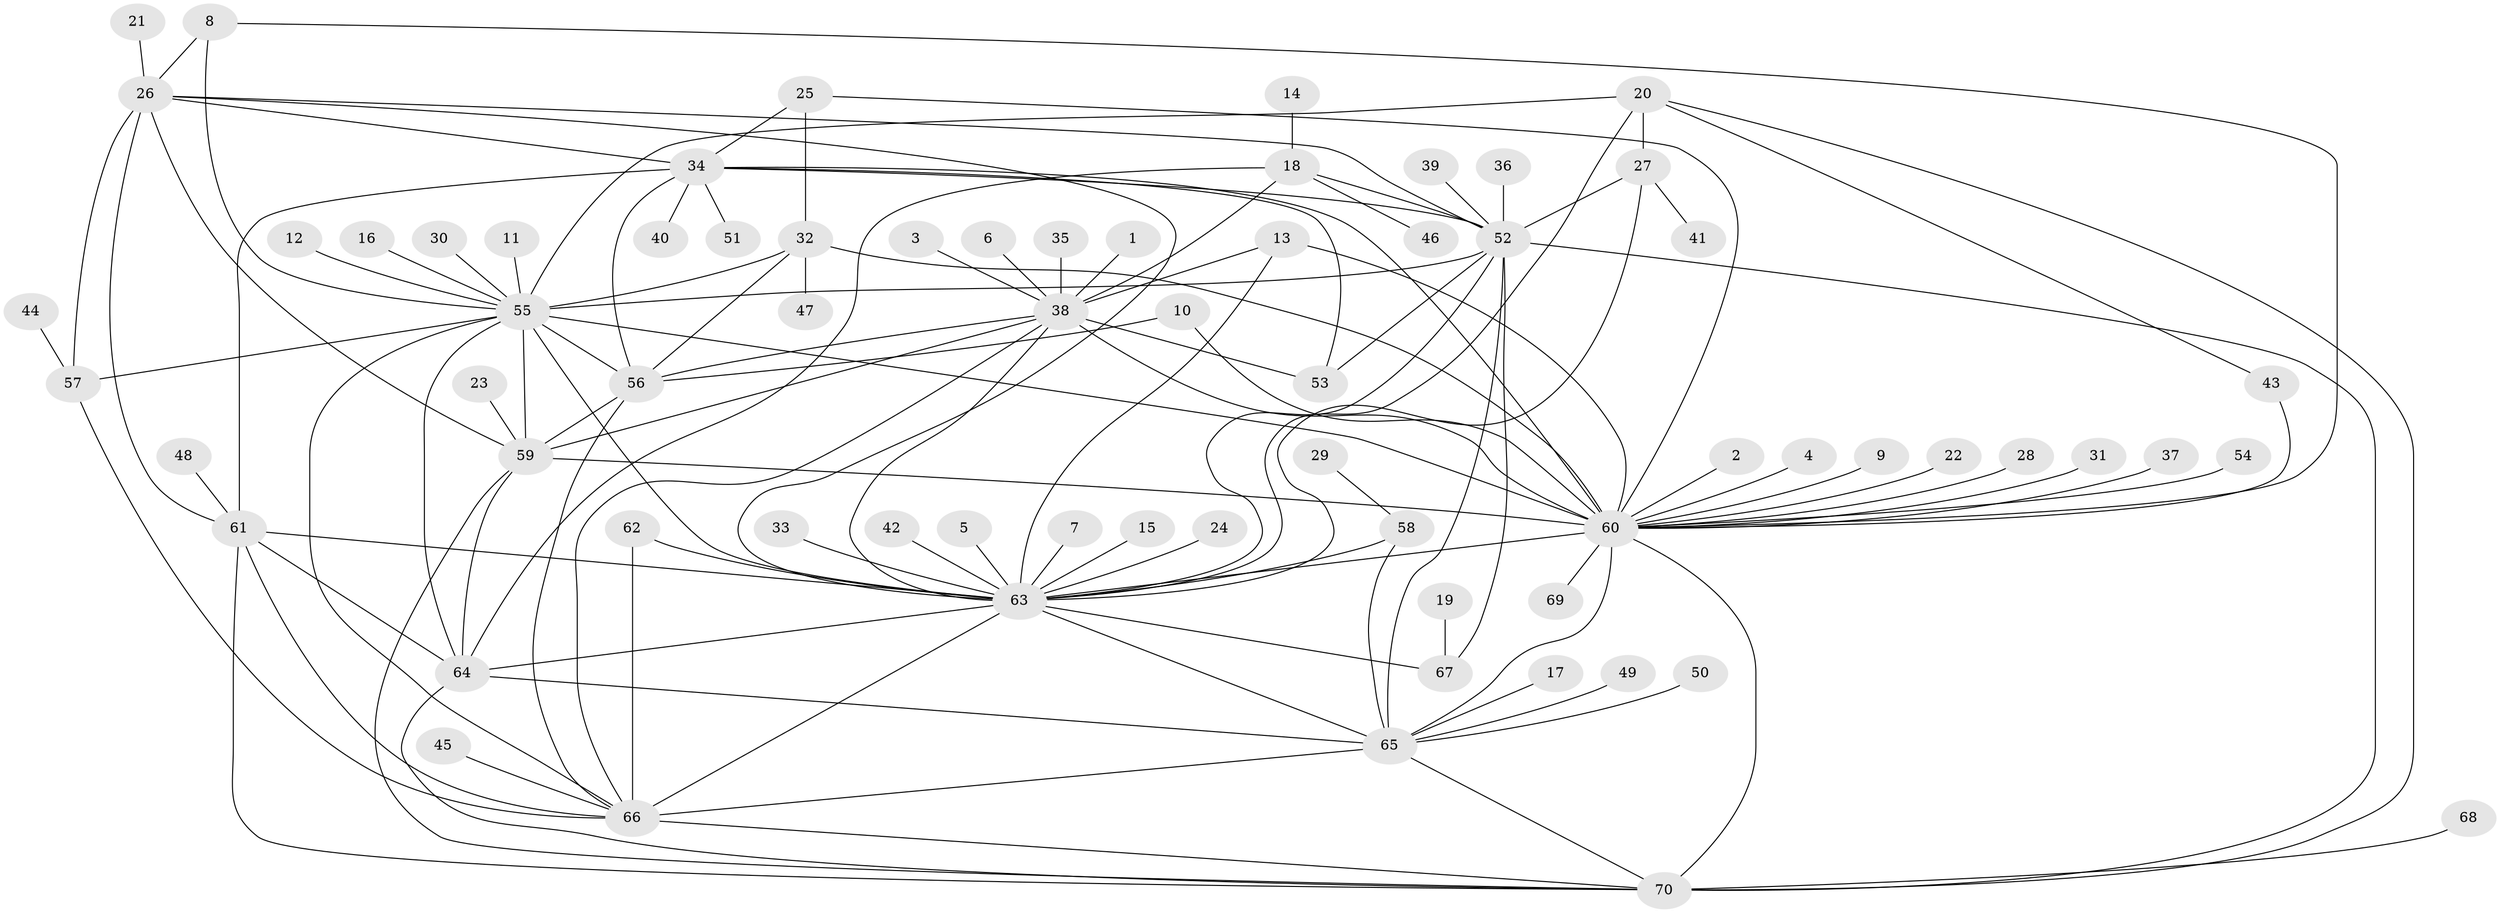 // original degree distribution, {28: 0.0072992700729927005, 11: 0.021897810218978103, 1: 0.45255474452554745, 2: 0.19708029197080293, 17: 0.0072992700729927005, 8: 0.014598540145985401, 4: 0.06569343065693431, 5: 0.072992700729927, 15: 0.0072992700729927005, 16: 0.0072992700729927005, 6: 0.029197080291970802, 12: 0.0072992700729927005, 9: 0.014598540145985401, 3: 0.0948905109489051}
// Generated by graph-tools (version 1.1) at 2025/49/03/09/25 03:49:47]
// undirected, 70 vertices, 123 edges
graph export_dot {
graph [start="1"]
  node [color=gray90,style=filled];
  1;
  2;
  3;
  4;
  5;
  6;
  7;
  8;
  9;
  10;
  11;
  12;
  13;
  14;
  15;
  16;
  17;
  18;
  19;
  20;
  21;
  22;
  23;
  24;
  25;
  26;
  27;
  28;
  29;
  30;
  31;
  32;
  33;
  34;
  35;
  36;
  37;
  38;
  39;
  40;
  41;
  42;
  43;
  44;
  45;
  46;
  47;
  48;
  49;
  50;
  51;
  52;
  53;
  54;
  55;
  56;
  57;
  58;
  59;
  60;
  61;
  62;
  63;
  64;
  65;
  66;
  67;
  68;
  69;
  70;
  1 -- 38 [weight=1.0];
  2 -- 60 [weight=1.0];
  3 -- 38 [weight=1.0];
  4 -- 60 [weight=1.0];
  5 -- 63 [weight=1.0];
  6 -- 38 [weight=1.0];
  7 -- 63 [weight=1.0];
  8 -- 26 [weight=1.0];
  8 -- 55 [weight=1.0];
  8 -- 60 [weight=1.0];
  9 -- 60 [weight=1.0];
  10 -- 56 [weight=1.0];
  10 -- 60 [weight=1.0];
  11 -- 55 [weight=1.0];
  12 -- 55 [weight=1.0];
  13 -- 38 [weight=1.0];
  13 -- 60 [weight=1.0];
  13 -- 63 [weight=1.0];
  14 -- 18 [weight=1.0];
  15 -- 63 [weight=1.0];
  16 -- 55 [weight=1.0];
  17 -- 65 [weight=1.0];
  18 -- 38 [weight=1.0];
  18 -- 46 [weight=1.0];
  18 -- 52 [weight=1.0];
  18 -- 64 [weight=1.0];
  19 -- 67 [weight=1.0];
  20 -- 27 [weight=2.0];
  20 -- 43 [weight=1.0];
  20 -- 55 [weight=1.0];
  20 -- 63 [weight=1.0];
  20 -- 70 [weight=1.0];
  21 -- 26 [weight=1.0];
  22 -- 60 [weight=1.0];
  23 -- 59 [weight=1.0];
  24 -- 63 [weight=1.0];
  25 -- 32 [weight=1.0];
  25 -- 34 [weight=1.0];
  25 -- 60 [weight=1.0];
  26 -- 34 [weight=1.0];
  26 -- 52 [weight=1.0];
  26 -- 57 [weight=1.0];
  26 -- 59 [weight=1.0];
  26 -- 61 [weight=1.0];
  26 -- 63 [weight=1.0];
  27 -- 41 [weight=1.0];
  27 -- 52 [weight=1.0];
  27 -- 63 [weight=1.0];
  28 -- 60 [weight=1.0];
  29 -- 58 [weight=1.0];
  30 -- 55 [weight=1.0];
  31 -- 60 [weight=1.0];
  32 -- 47 [weight=1.0];
  32 -- 55 [weight=1.0];
  32 -- 56 [weight=1.0];
  32 -- 60 [weight=1.0];
  33 -- 63 [weight=1.0];
  34 -- 40 [weight=1.0];
  34 -- 51 [weight=1.0];
  34 -- 52 [weight=1.0];
  34 -- 53 [weight=1.0];
  34 -- 56 [weight=1.0];
  34 -- 60 [weight=1.0];
  34 -- 61 [weight=2.0];
  35 -- 38 [weight=1.0];
  36 -- 52 [weight=1.0];
  37 -- 60 [weight=1.0];
  38 -- 53 [weight=1.0];
  38 -- 56 [weight=1.0];
  38 -- 59 [weight=1.0];
  38 -- 60 [weight=2.0];
  38 -- 63 [weight=1.0];
  38 -- 66 [weight=1.0];
  39 -- 52 [weight=1.0];
  42 -- 63 [weight=1.0];
  43 -- 60 [weight=1.0];
  44 -- 57 [weight=1.0];
  45 -- 66 [weight=1.0];
  48 -- 61 [weight=1.0];
  49 -- 65 [weight=1.0];
  50 -- 65 [weight=1.0];
  52 -- 53 [weight=1.0];
  52 -- 55 [weight=1.0];
  52 -- 63 [weight=1.0];
  52 -- 65 [weight=1.0];
  52 -- 67 [weight=1.0];
  52 -- 70 [weight=1.0];
  54 -- 60 [weight=1.0];
  55 -- 56 [weight=1.0];
  55 -- 57 [weight=1.0];
  55 -- 59 [weight=1.0];
  55 -- 60 [weight=2.0];
  55 -- 63 [weight=1.0];
  55 -- 64 [weight=1.0];
  55 -- 66 [weight=1.0];
  56 -- 59 [weight=1.0];
  56 -- 66 [weight=1.0];
  57 -- 66 [weight=1.0];
  58 -- 63 [weight=1.0];
  58 -- 65 [weight=1.0];
  59 -- 60 [weight=2.0];
  59 -- 64 [weight=1.0];
  59 -- 70 [weight=1.0];
  60 -- 63 [weight=3.0];
  60 -- 65 [weight=1.0];
  60 -- 69 [weight=1.0];
  60 -- 70 [weight=1.0];
  61 -- 63 [weight=1.0];
  61 -- 64 [weight=1.0];
  61 -- 66 [weight=1.0];
  61 -- 70 [weight=1.0];
  62 -- 63 [weight=2.0];
  62 -- 66 [weight=2.0];
  63 -- 64 [weight=1.0];
  63 -- 65 [weight=1.0];
  63 -- 66 [weight=2.0];
  63 -- 67 [weight=1.0];
  64 -- 65 [weight=1.0];
  64 -- 70 [weight=1.0];
  65 -- 66 [weight=2.0];
  65 -- 70 [weight=1.0];
  66 -- 70 [weight=1.0];
  68 -- 70 [weight=2.0];
}
